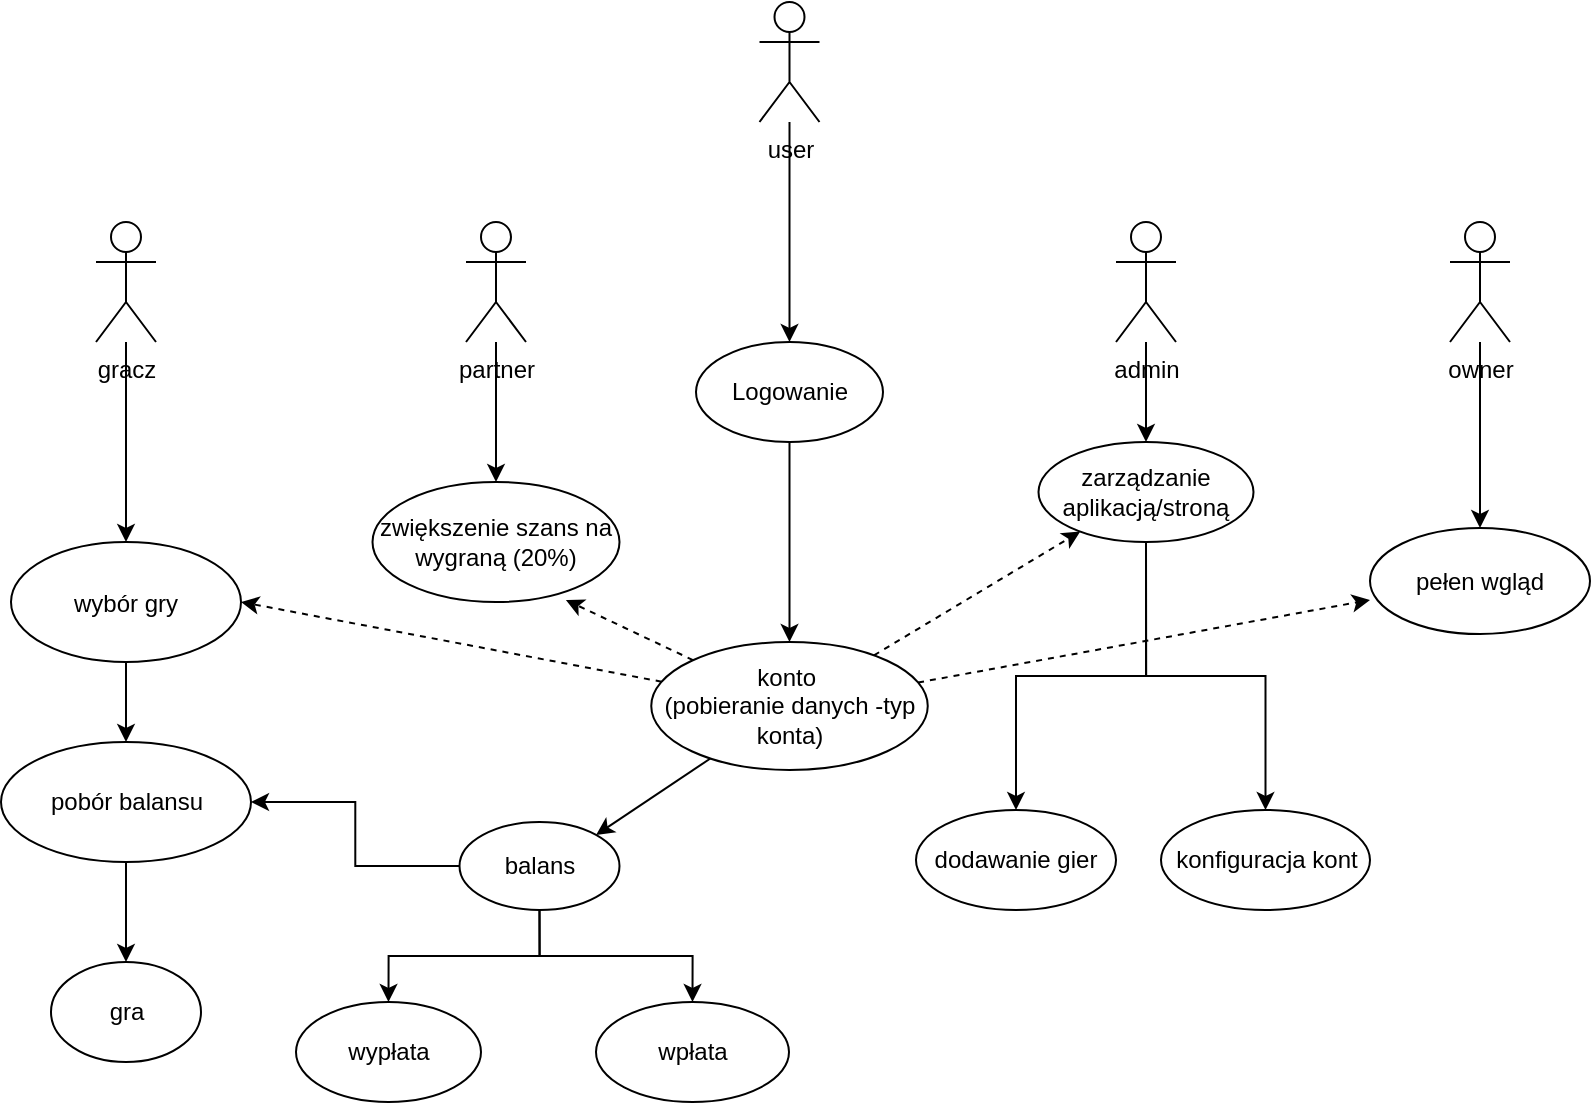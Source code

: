 <mxfile version="28.2.3">
  <diagram name="Strona-1" id="fKA3y77RJOnamZ2Fz1kJ">
    <mxGraphModel dx="1375" dy="912" grid="1" gridSize="10" guides="1" tooltips="1" connect="1" arrows="1" fold="1" page="1" pageScale="1" pageWidth="827" pageHeight="1169" math="0" shadow="0">
      <root>
        <mxCell id="0" />
        <mxCell id="1" parent="0" />
        <mxCell id="80YqDarK4TDSpVilBG8b-36" style="edgeStyle=orthogonalEdgeStyle;rounded=0;orthogonalLoop=1;jettySize=auto;html=1;entryX=0.5;entryY=0;entryDx=0;entryDy=0;" edge="1" parent="1" source="80YqDarK4TDSpVilBG8b-5" target="80YqDarK4TDSpVilBG8b-14">
          <mxGeometry relative="1" as="geometry" />
        </mxCell>
        <mxCell id="80YqDarK4TDSpVilBG8b-5" value="gracz" style="shape=umlActor;verticalLabelPosition=bottom;verticalAlign=top;html=1;" vertex="1" parent="1">
          <mxGeometry x="80" y="140" width="30" height="60" as="geometry" />
        </mxCell>
        <mxCell id="80YqDarK4TDSpVilBG8b-20" style="edgeStyle=orthogonalEdgeStyle;rounded=0;orthogonalLoop=1;jettySize=auto;html=1;entryX=0.5;entryY=0;entryDx=0;entryDy=0;" edge="1" parent="1" source="80YqDarK4TDSpVilBG8b-6" target="80YqDarK4TDSpVilBG8b-16">
          <mxGeometry relative="1" as="geometry" />
        </mxCell>
        <mxCell id="80YqDarK4TDSpVilBG8b-6" value="admin" style="shape=umlActor;verticalLabelPosition=bottom;verticalAlign=top;html=1;" vertex="1" parent="1">
          <mxGeometry x="590" y="140" width="30" height="60" as="geometry" />
        </mxCell>
        <mxCell id="80YqDarK4TDSpVilBG8b-17" style="edgeStyle=orthogonalEdgeStyle;rounded=0;orthogonalLoop=1;jettySize=auto;html=1;entryX=0.5;entryY=0;entryDx=0;entryDy=0;" edge="1" parent="1" source="80YqDarK4TDSpVilBG8b-7" target="80YqDarK4TDSpVilBG8b-15">
          <mxGeometry relative="1" as="geometry" />
        </mxCell>
        <mxCell id="80YqDarK4TDSpVilBG8b-7" value="partner" style="shape=umlActor;verticalLabelPosition=bottom;verticalAlign=top;html=1;" vertex="1" parent="1">
          <mxGeometry x="265" y="140" width="30" height="60" as="geometry" />
        </mxCell>
        <mxCell id="80YqDarK4TDSpVilBG8b-30" style="edgeStyle=orthogonalEdgeStyle;rounded=0;orthogonalLoop=1;jettySize=auto;html=1;entryX=0.5;entryY=0;entryDx=0;entryDy=0;" edge="1" parent="1" source="80YqDarK4TDSpVilBG8b-8" target="80YqDarK4TDSpVilBG8b-21">
          <mxGeometry relative="1" as="geometry" />
        </mxCell>
        <mxCell id="80YqDarK4TDSpVilBG8b-8" value="owner" style="shape=umlActor;verticalLabelPosition=bottom;verticalAlign=top;html=1;" vertex="1" parent="1">
          <mxGeometry x="757" y="140" width="30" height="60" as="geometry" />
        </mxCell>
        <mxCell id="80YqDarK4TDSpVilBG8b-45" style="edgeStyle=orthogonalEdgeStyle;rounded=0;orthogonalLoop=1;jettySize=auto;html=1;entryX=0.5;entryY=0;entryDx=0;entryDy=0;" edge="1" parent="1" source="80YqDarK4TDSpVilBG8b-10" target="80YqDarK4TDSpVilBG8b-41">
          <mxGeometry relative="1" as="geometry" />
        </mxCell>
        <mxCell id="80YqDarK4TDSpVilBG8b-10" value="Logowanie" style="ellipse;whiteSpace=wrap;html=1;" vertex="1" parent="1">
          <mxGeometry x="380" y="200" width="93.5" height="50" as="geometry" />
        </mxCell>
        <mxCell id="80YqDarK4TDSpVilBG8b-13" style="edgeStyle=none;rounded=0;orthogonalLoop=1;jettySize=auto;html=1;exitX=1;exitY=0.5;exitDx=0;exitDy=0;" edge="1" parent="1" source="80YqDarK4TDSpVilBG8b-10" target="80YqDarK4TDSpVilBG8b-10">
          <mxGeometry relative="1" as="geometry" />
        </mxCell>
        <mxCell id="80YqDarK4TDSpVilBG8b-57" style="edgeStyle=orthogonalEdgeStyle;rounded=0;orthogonalLoop=1;jettySize=auto;html=1;entryX=0.5;entryY=0;entryDx=0;entryDy=0;" edge="1" parent="1" source="80YqDarK4TDSpVilBG8b-14" target="80YqDarK4TDSpVilBG8b-56">
          <mxGeometry relative="1" as="geometry" />
        </mxCell>
        <mxCell id="80YqDarK4TDSpVilBG8b-14" value="wybór gry" style="ellipse;" vertex="1" parent="1">
          <mxGeometry x="37.5" y="300" width="115" height="60" as="geometry" />
        </mxCell>
        <mxCell id="80YqDarK4TDSpVilBG8b-15" value="zwiększenie szans na wygraną (20%)" style="ellipse;whiteSpace=wrap;html=1;" vertex="1" parent="1">
          <mxGeometry x="218.25" y="270" width="123.5" height="60" as="geometry" />
        </mxCell>
        <mxCell id="80YqDarK4TDSpVilBG8b-37" style="edgeStyle=orthogonalEdgeStyle;rounded=0;orthogonalLoop=1;jettySize=auto;html=1;entryX=0.5;entryY=0;entryDx=0;entryDy=0;" edge="1" parent="1" source="80YqDarK4TDSpVilBG8b-16" target="80YqDarK4TDSpVilBG8b-23">
          <mxGeometry relative="1" as="geometry" />
        </mxCell>
        <mxCell id="80YqDarK4TDSpVilBG8b-38" style="edgeStyle=orthogonalEdgeStyle;rounded=0;orthogonalLoop=1;jettySize=auto;html=1;" edge="1" parent="1" source="80YqDarK4TDSpVilBG8b-16" target="80YqDarK4TDSpVilBG8b-24">
          <mxGeometry relative="1" as="geometry" />
        </mxCell>
        <mxCell id="80YqDarK4TDSpVilBG8b-16" value="zarządzanie aplikacją/stroną" style="ellipse;whiteSpace=wrap;html=1;" vertex="1" parent="1">
          <mxGeometry x="551.25" y="250" width="107.5" height="50" as="geometry" />
        </mxCell>
        <mxCell id="80YqDarK4TDSpVilBG8b-21" value="pełen wgląd" style="ellipse;whiteSpace=wrap;html=1;" vertex="1" parent="1">
          <mxGeometry x="717" y="293" width="110" height="53" as="geometry" />
        </mxCell>
        <mxCell id="80YqDarK4TDSpVilBG8b-23" value="dodawanie gier" style="ellipse;whiteSpace=wrap;html=1;" vertex="1" parent="1">
          <mxGeometry x="490" y="434" width="100" height="50" as="geometry" />
        </mxCell>
        <mxCell id="80YqDarK4TDSpVilBG8b-24" value="konfiguracja kont" style="ellipse;whiteSpace=wrap;html=1;" vertex="1" parent="1">
          <mxGeometry x="612.5" y="434" width="104.5" height="50" as="geometry" />
        </mxCell>
        <mxCell id="80YqDarK4TDSpVilBG8b-33" style="edgeStyle=orthogonalEdgeStyle;rounded=0;orthogonalLoop=1;jettySize=auto;html=1;entryX=0.5;entryY=0;entryDx=0;entryDy=0;" edge="1" parent="1" source="80YqDarK4TDSpVilBG8b-32" target="80YqDarK4TDSpVilBG8b-10">
          <mxGeometry relative="1" as="geometry" />
        </mxCell>
        <mxCell id="80YqDarK4TDSpVilBG8b-32" value="user" style="shape=umlActor;verticalLabelPosition=bottom;verticalAlign=top;html=1;" vertex="1" parent="1">
          <mxGeometry x="411.75" y="30" width="30" height="60" as="geometry" />
        </mxCell>
        <mxCell id="80YqDarK4TDSpVilBG8b-40" value="wypłata" style="ellipse;whiteSpace=wrap;html=1;" vertex="1" parent="1">
          <mxGeometry x="180" y="530" width="92.5" height="50" as="geometry" />
        </mxCell>
        <mxCell id="80YqDarK4TDSpVilBG8b-46" style="rounded=0;orthogonalLoop=1;jettySize=auto;html=1;dashed=1;" edge="1" parent="1" source="80YqDarK4TDSpVilBG8b-41" target="80YqDarK4TDSpVilBG8b-16">
          <mxGeometry relative="1" as="geometry" />
        </mxCell>
        <mxCell id="80YqDarK4TDSpVilBG8b-49" style="rounded=0;orthogonalLoop=1;jettySize=auto;html=1;entryX=1;entryY=0.5;entryDx=0;entryDy=0;dashed=1;" edge="1" parent="1" source="80YqDarK4TDSpVilBG8b-41" target="80YqDarK4TDSpVilBG8b-14">
          <mxGeometry relative="1" as="geometry" />
        </mxCell>
        <mxCell id="80YqDarK4TDSpVilBG8b-51" style="rounded=0;orthogonalLoop=1;jettySize=auto;html=1;entryX=1;entryY=0;entryDx=0;entryDy=0;" edge="1" parent="1" source="80YqDarK4TDSpVilBG8b-41" target="80YqDarK4TDSpVilBG8b-43">
          <mxGeometry relative="1" as="geometry" />
        </mxCell>
        <mxCell id="80YqDarK4TDSpVilBG8b-41" value="&lt;div&gt;konto&amp;nbsp;&lt;/div&gt;&lt;div&gt;(pobieranie danych -typ konta)&lt;/div&gt;" style="ellipse;whiteSpace=wrap;html=1;" vertex="1" parent="1">
          <mxGeometry x="357.63" y="350" width="138.25" height="64" as="geometry" />
        </mxCell>
        <mxCell id="80YqDarK4TDSpVilBG8b-52" style="edgeStyle=orthogonalEdgeStyle;rounded=0;orthogonalLoop=1;jettySize=auto;html=1;entryX=0.5;entryY=0;entryDx=0;entryDy=0;" edge="1" parent="1" source="80YqDarK4TDSpVilBG8b-43" target="80YqDarK4TDSpVilBG8b-40">
          <mxGeometry relative="1" as="geometry" />
        </mxCell>
        <mxCell id="80YqDarK4TDSpVilBG8b-53" style="edgeStyle=orthogonalEdgeStyle;rounded=0;orthogonalLoop=1;jettySize=auto;html=1;entryX=0.5;entryY=0;entryDx=0;entryDy=0;" edge="1" parent="1" source="80YqDarK4TDSpVilBG8b-43" target="80YqDarK4TDSpVilBG8b-50">
          <mxGeometry relative="1" as="geometry" />
        </mxCell>
        <mxCell id="80YqDarK4TDSpVilBG8b-58" style="edgeStyle=orthogonalEdgeStyle;rounded=0;orthogonalLoop=1;jettySize=auto;html=1;entryX=1;entryY=0.5;entryDx=0;entryDy=0;" edge="1" parent="1" source="80YqDarK4TDSpVilBG8b-43" target="80YqDarK4TDSpVilBG8b-56">
          <mxGeometry relative="1" as="geometry" />
        </mxCell>
        <mxCell id="80YqDarK4TDSpVilBG8b-43" value="balans" style="ellipse;whiteSpace=wrap;html=1;" vertex="1" parent="1">
          <mxGeometry x="261.75" y="440" width="80" height="44" as="geometry" />
        </mxCell>
        <mxCell id="80YqDarK4TDSpVilBG8b-47" style="rounded=0;orthogonalLoop=1;jettySize=auto;html=1;entryX=0;entryY=0.679;entryDx=0;entryDy=0;entryPerimeter=0;dashed=1;" edge="1" parent="1" source="80YqDarK4TDSpVilBG8b-41" target="80YqDarK4TDSpVilBG8b-21">
          <mxGeometry relative="1" as="geometry" />
        </mxCell>
        <mxCell id="80YqDarK4TDSpVilBG8b-48" style="rounded=0;orthogonalLoop=1;jettySize=auto;html=1;entryX=0.783;entryY=0.983;entryDx=0;entryDy=0;entryPerimeter=0;dashed=1;" edge="1" parent="1" source="80YqDarK4TDSpVilBG8b-41" target="80YqDarK4TDSpVilBG8b-15">
          <mxGeometry relative="1" as="geometry" />
        </mxCell>
        <mxCell id="80YqDarK4TDSpVilBG8b-50" value="wpłata" style="ellipse;whiteSpace=wrap;html=1;" vertex="1" parent="1">
          <mxGeometry x="330" y="530" width="96.5" height="50" as="geometry" />
        </mxCell>
        <mxCell id="80YqDarK4TDSpVilBG8b-60" style="edgeStyle=orthogonalEdgeStyle;rounded=0;orthogonalLoop=1;jettySize=auto;html=1;entryX=0.5;entryY=0;entryDx=0;entryDy=0;" edge="1" parent="1" source="80YqDarK4TDSpVilBG8b-56" target="80YqDarK4TDSpVilBG8b-59">
          <mxGeometry relative="1" as="geometry" />
        </mxCell>
        <mxCell id="80YqDarK4TDSpVilBG8b-56" value="pobór balansu" style="ellipse;whiteSpace=wrap;html=1;" vertex="1" parent="1">
          <mxGeometry x="32.5" y="400" width="125" height="60" as="geometry" />
        </mxCell>
        <mxCell id="80YqDarK4TDSpVilBG8b-59" value="gra" style="ellipse;whiteSpace=wrap;html=1;" vertex="1" parent="1">
          <mxGeometry x="57.5" y="510" width="75" height="50" as="geometry" />
        </mxCell>
      </root>
    </mxGraphModel>
  </diagram>
</mxfile>
